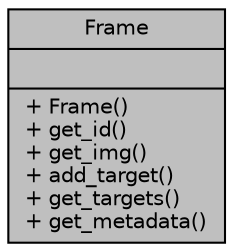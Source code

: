 digraph "Frame"
{
  edge [fontname="Helvetica",fontsize="10",labelfontname="Helvetica",labelfontsize="10"];
  node [fontname="Helvetica",fontsize="10",shape=record];
  Node1 [label="{Frame\n||+ Frame()\l+ get_id()\l+ get_img()\l+ add_target()\l+ get_targets()\l+ get_metadata()\l}",height=0.2,width=0.4,color="black", fillcolor="grey75", style="filled" fontcolor="black"];
}
